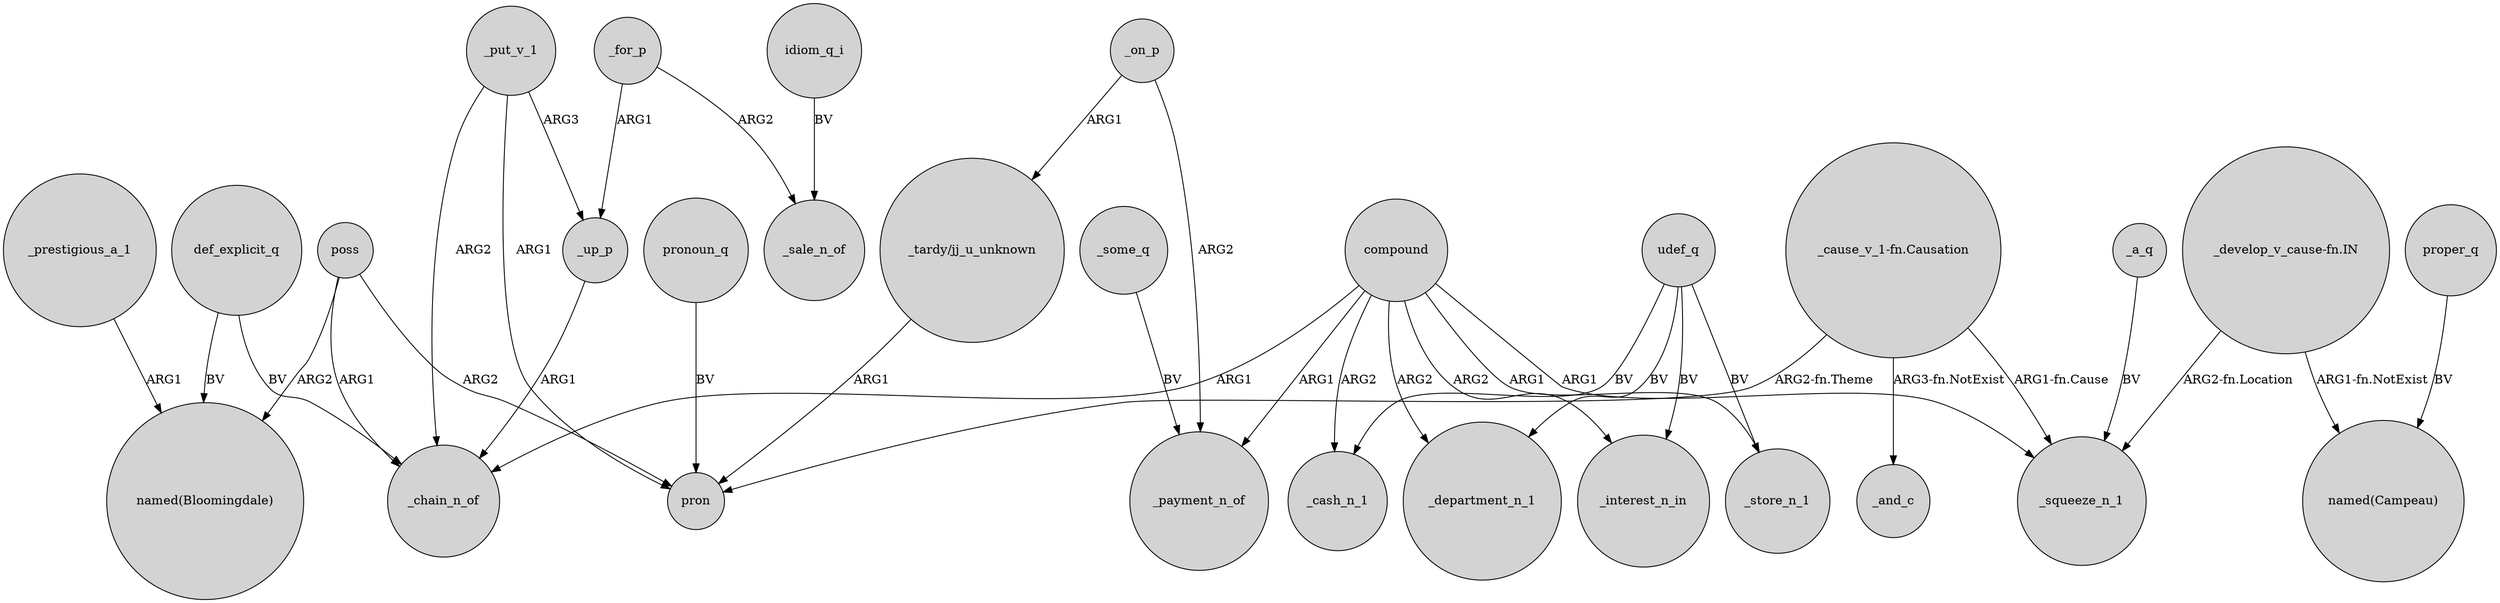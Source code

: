 digraph {
	node [shape=circle style=filled]
	def_explicit_q -> _chain_n_of [label=BV]
	def_explicit_q -> "named(Bloomingdale)" [label=BV]
	udef_q -> _department_n_1 [label=BV]
	udef_q -> _store_n_1 [label=BV]
	poss -> pron [label=ARG2]
	compound -> _store_n_1 [label=ARG1]
	"_develop_v_cause-fn.IN" -> "named(Campeau)" [label="ARG1-fn.NotExist"]
	udef_q -> _cash_n_1 [label=BV]
	_for_p -> _sale_n_of [label=ARG2]
	"_tardy/jj_u_unknown" -> pron [label=ARG1]
	_put_v_1 -> _up_p [label=ARG3]
	compound -> _chain_n_of [label=ARG1]
	poss -> _chain_n_of [label=ARG1]
	compound -> _department_n_1 [label=ARG2]
	_put_v_1 -> pron [label=ARG1]
	udef_q -> _interest_n_in [label=BV]
	_put_v_1 -> _chain_n_of [label=ARG2]
	_a_q -> _squeeze_n_1 [label=BV]
	compound -> _interest_n_in [label=ARG2]
	pronoun_q -> pron [label=BV]
	idiom_q_i -> _sale_n_of [label=BV]
	_on_p -> _payment_n_of [label=ARG2]
	poss -> "named(Bloomingdale)" [label=ARG2]
	proper_q -> "named(Campeau)" [label=BV]
	compound -> _squeeze_n_1 [label=ARG1]
	compound -> _payment_n_of [label=ARG1]
	"_cause_v_1-fn.Causation" -> _and_c [label="ARG3-fn.NotExist"]
	"_cause_v_1-fn.Causation" -> _squeeze_n_1 [label="ARG1-fn.Cause"]
	_prestigious_a_1 -> "named(Bloomingdale)" [label=ARG1]
	"_develop_v_cause-fn.IN" -> _squeeze_n_1 [label="ARG2-fn.Location"]
	_up_p -> _chain_n_of [label=ARG1]
	compound -> _cash_n_1 [label=ARG2]
	"_cause_v_1-fn.Causation" -> pron [label="ARG2-fn.Theme"]
	_some_q -> _payment_n_of [label=BV]
	_for_p -> _up_p [label=ARG1]
	_on_p -> "_tardy/jj_u_unknown" [label=ARG1]
}
